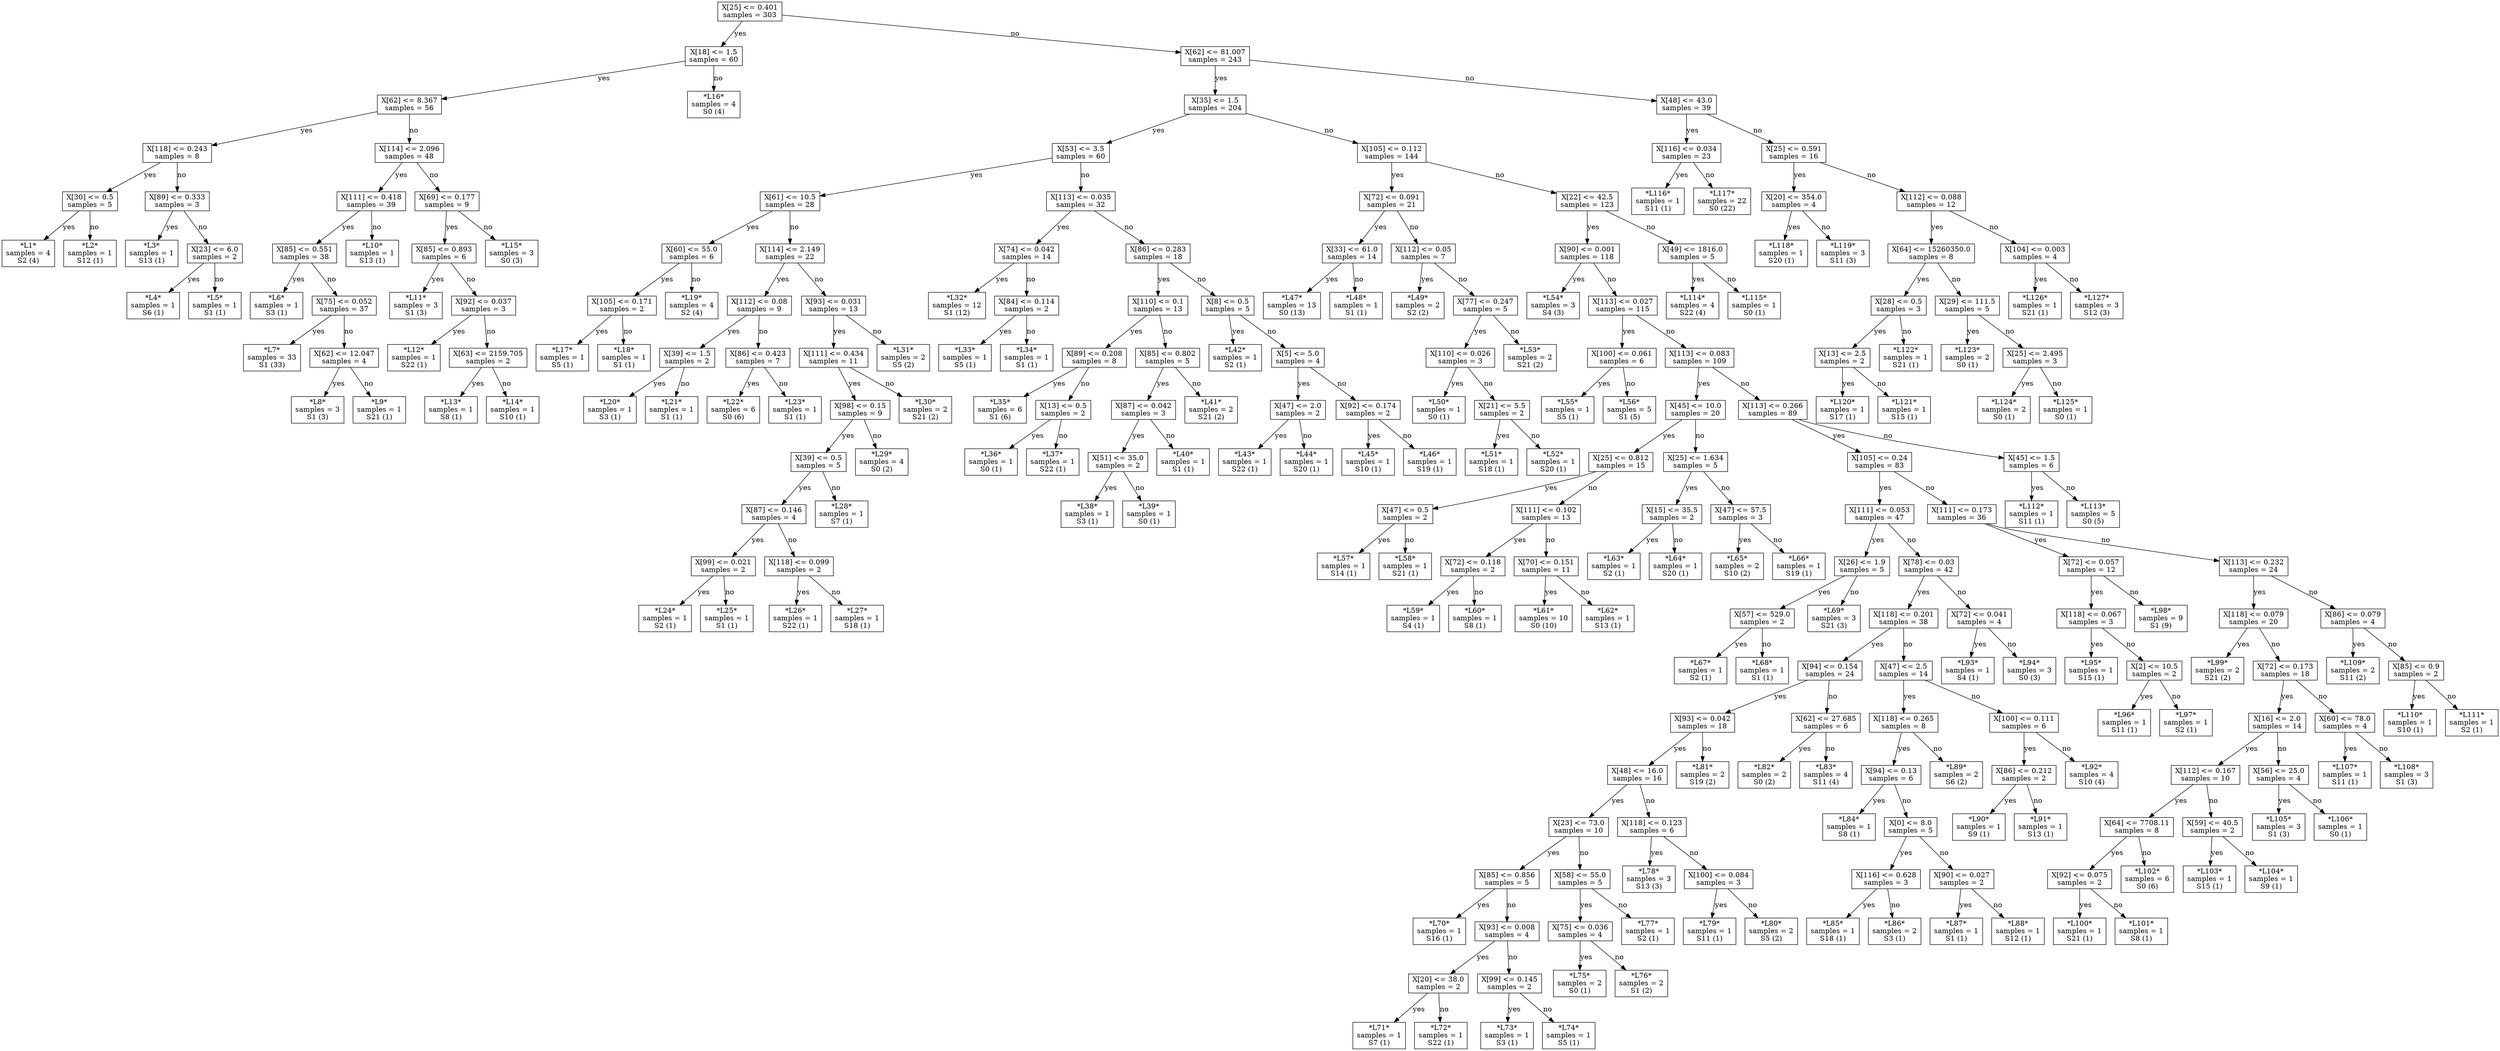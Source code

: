 digraph Tree {
node [shape=box] ;
0 [label="X[25] <= 0.401\nsamples = 303\n"] ;
1 [label="X[18] <= 1.5\nsamples = 60\n"] ;
0 -> 1 [label="yes"];
2 [label="X[62] <= 8.367\nsamples = 56\n"] ;
1 -> 2 [label="yes"];
3 [label="X[118] <= 0.243\nsamples = 8\n"] ;
2 -> 3 [label="yes"];
4 [label="X[30] <= 0.5\nsamples = 5\n"] ;
3 -> 4 [label="yes"];
5 [label="*L1*\nsamples = 4\nS2 (4)\n"] ;
4 -> 5 [label="yes"];
6 [label="*L2*\nsamples = 1\nS12 (1)\n"] ;
4 -> 6 [label="no"];
7 [label="X[89] <= 0.333\nsamples = 3\n"] ;
3 -> 7 [label="no"];
8 [label="*L3*\nsamples = 1\nS13 (1)\n"] ;
7 -> 8 [label="yes"];
9 [label="X[23] <= 6.0\nsamples = 2\n"] ;
7 -> 9 [label="no"];
10 [label="*L4*\nsamples = 1\nS6 (1)\n"] ;
9 -> 10 [label="yes"];
11 [label="*L5*\nsamples = 1\nS1 (1)\n"] ;
9 -> 11 [label="no"];
12 [label="X[114] <= 2.096\nsamples = 48\n"] ;
2 -> 12 [label="no"];
13 [label="X[111] <= 0.418\nsamples = 39\n"] ;
12 -> 13 [label="yes"];
14 [label="X[85] <= 0.551\nsamples = 38\n"] ;
13 -> 14 [label="yes"];
15 [label="*L6*\nsamples = 1\nS3 (1)\n"] ;
14 -> 15 [label="yes"];
16 [label="X[75] <= 0.052\nsamples = 37\n"] ;
14 -> 16 [label="no"];
17 [label="*L7*\nsamples = 33\nS1 (33)\n"] ;
16 -> 17 [label="yes"];
18 [label="X[62] <= 12.047\nsamples = 4\n"] ;
16 -> 18 [label="no"];
19 [label="*L8*\nsamples = 3\nS1 (3)\n"] ;
18 -> 19 [label="yes"];
20 [label="*L9*\nsamples = 1\nS21 (1)\n"] ;
18 -> 20 [label="no"];
21 [label="*L10*\nsamples = 1\nS13 (1)\n"] ;
13 -> 21 [label="no"];
22 [label="X[69] <= 0.177\nsamples = 9\n"] ;
12 -> 22 [label="no"];
23 [label="X[85] <= 0.893\nsamples = 6\n"] ;
22 -> 23 [label="yes"];
24 [label="*L11*\nsamples = 3\nS1 (3)\n"] ;
23 -> 24 [label="yes"];
25 [label="X[92] <= 0.037\nsamples = 3\n"] ;
23 -> 25 [label="no"];
26 [label="*L12*\nsamples = 1\nS22 (1)\n"] ;
25 -> 26 [label="yes"];
27 [label="X[63] <= 2159.705\nsamples = 2\n"] ;
25 -> 27 [label="no"];
28 [label="*L13*\nsamples = 1\nS8 (1)\n"] ;
27 -> 28 [label="yes"];
29 [label="*L14*\nsamples = 1\nS10 (1)\n"] ;
27 -> 29 [label="no"];
30 [label="*L15*\nsamples = 3\nS0 (3)\n"] ;
22 -> 30 [label="no"];
31 [label="*L16*\nsamples = 4\nS0 (4)\n"] ;
1 -> 31 [label="no"];
32 [label="X[62] <= 81.007\nsamples = 243\n"] ;
0 -> 32 [label="no"];
33 [label="X[35] <= 1.5\nsamples = 204\n"] ;
32 -> 33 [label="yes"];
34 [label="X[53] <= 3.5\nsamples = 60\n"] ;
33 -> 34 [label="yes"];
35 [label="X[61] <= 10.5\nsamples = 28\n"] ;
34 -> 35 [label="yes"];
36 [label="X[60] <= 55.0\nsamples = 6\n"] ;
35 -> 36 [label="yes"];
37 [label="X[105] <= 0.171\nsamples = 2\n"] ;
36 -> 37 [label="yes"];
38 [label="*L17*\nsamples = 1\nS5 (1)\n"] ;
37 -> 38 [label="yes"];
39 [label="*L18*\nsamples = 1\nS1 (1)\n"] ;
37 -> 39 [label="no"];
40 [label="*L19*\nsamples = 4\nS2 (4)\n"] ;
36 -> 40 [label="no"];
41 [label="X[114] <= 2.149\nsamples = 22\n"] ;
35 -> 41 [label="no"];
42 [label="X[112] <= 0.08\nsamples = 9\n"] ;
41 -> 42 [label="yes"];
43 [label="X[39] <= 1.5\nsamples = 2\n"] ;
42 -> 43 [label="yes"];
44 [label="*L20*\nsamples = 1\nS3 (1)\n"] ;
43 -> 44 [label="yes"];
45 [label="*L21*\nsamples = 1\nS1 (1)\n"] ;
43 -> 45 [label="no"];
46 [label="X[86] <= 0.423\nsamples = 7\n"] ;
42 -> 46 [label="no"];
47 [label="*L22*\nsamples = 6\nS0 (6)\n"] ;
46 -> 47 [label="yes"];
48 [label="*L23*\nsamples = 1\nS1 (1)\n"] ;
46 -> 48 [label="no"];
49 [label="X[93] <= 0.031\nsamples = 13\n"] ;
41 -> 49 [label="no"];
50 [label="X[111] <= 0.434\nsamples = 11\n"] ;
49 -> 50 [label="yes"];
51 [label="X[98] <= 0.15\nsamples = 9\n"] ;
50 -> 51 [label="yes"];
52 [label="X[39] <= 0.5\nsamples = 5\n"] ;
51 -> 52 [label="yes"];
53 [label="X[87] <= 0.146\nsamples = 4\n"] ;
52 -> 53 [label="yes"];
54 [label="X[99] <= 0.021\nsamples = 2\n"] ;
53 -> 54 [label="yes"];
55 [label="*L24*\nsamples = 1\nS2 (1)\n"] ;
54 -> 55 [label="yes"];
56 [label="*L25*\nsamples = 1\nS1 (1)\n"] ;
54 -> 56 [label="no"];
57 [label="X[118] <= 0.099\nsamples = 2\n"] ;
53 -> 57 [label="no"];
58 [label="*L26*\nsamples = 1\nS22 (1)\n"] ;
57 -> 58 [label="yes"];
59 [label="*L27*\nsamples = 1\nS18 (1)\n"] ;
57 -> 59 [label="no"];
60 [label="*L28*\nsamples = 1\nS7 (1)\n"] ;
52 -> 60 [label="no"];
61 [label="*L29*\nsamples = 4\nS0 (2)\n"] ;
51 -> 61 [label="no"];
62 [label="*L30*\nsamples = 2\nS21 (2)\n"] ;
50 -> 62 [label="no"];
63 [label="*L31*\nsamples = 2\nS5 (2)\n"] ;
49 -> 63 [label="no"];
64 [label="X[113] <= 0.035\nsamples = 32\n"] ;
34 -> 64 [label="no"];
65 [label="X[74] <= 0.042\nsamples = 14\n"] ;
64 -> 65 [label="yes"];
66 [label="*L32*\nsamples = 12\nS1 (12)\n"] ;
65 -> 66 [label="yes"];
67 [label="X[84] <= 0.114\nsamples = 2\n"] ;
65 -> 67 [label="no"];
68 [label="*L33*\nsamples = 1\nS5 (1)\n"] ;
67 -> 68 [label="yes"];
69 [label="*L34*\nsamples = 1\nS1 (1)\n"] ;
67 -> 69 [label="no"];
70 [label="X[86] <= 0.283\nsamples = 18\n"] ;
64 -> 70 [label="no"];
71 [label="X[110] <= 0.1\nsamples = 13\n"] ;
70 -> 71 [label="yes"];
72 [label="X[89] <= 0.208\nsamples = 8\n"] ;
71 -> 72 [label="yes"];
73 [label="*L35*\nsamples = 6\nS1 (6)\n"] ;
72 -> 73 [label="yes"];
74 [label="X[13] <= 0.5\nsamples = 2\n"] ;
72 -> 74 [label="no"];
75 [label="*L36*\nsamples = 1\nS0 (1)\n"] ;
74 -> 75 [label="yes"];
76 [label="*L37*\nsamples = 1\nS22 (1)\n"] ;
74 -> 76 [label="no"];
77 [label="X[85] <= 0.802\nsamples = 5\n"] ;
71 -> 77 [label="no"];
78 [label="X[87] <= 0.042\nsamples = 3\n"] ;
77 -> 78 [label="yes"];
79 [label="X[51] <= 35.0\nsamples = 2\n"] ;
78 -> 79 [label="yes"];
80 [label="*L38*\nsamples = 1\nS3 (1)\n"] ;
79 -> 80 [label="yes"];
81 [label="*L39*\nsamples = 1\nS0 (1)\n"] ;
79 -> 81 [label="no"];
82 [label="*L40*\nsamples = 1\nS1 (1)\n"] ;
78 -> 82 [label="no"];
83 [label="*L41*\nsamples = 2\nS21 (2)\n"] ;
77 -> 83 [label="no"];
84 [label="X[8] <= 0.5\nsamples = 5\n"] ;
70 -> 84 [label="no"];
85 [label="*L42*\nsamples = 1\nS2 (1)\n"] ;
84 -> 85 [label="yes"];
86 [label="X[5] <= 5.0\nsamples = 4\n"] ;
84 -> 86 [label="no"];
87 [label="X[47] <= 2.0\nsamples = 2\n"] ;
86 -> 87 [label="yes"];
88 [label="*L43*\nsamples = 1\nS22 (1)\n"] ;
87 -> 88 [label="yes"];
89 [label="*L44*\nsamples = 1\nS20 (1)\n"] ;
87 -> 89 [label="no"];
90 [label="X[92] <= 0.174\nsamples = 2\n"] ;
86 -> 90 [label="no"];
91 [label="*L45*\nsamples = 1\nS10 (1)\n"] ;
90 -> 91 [label="yes"];
92 [label="*L46*\nsamples = 1\nS19 (1)\n"] ;
90 -> 92 [label="no"];
93 [label="X[105] <= 0.112\nsamples = 144\n"] ;
33 -> 93 [label="no"];
94 [label="X[72] <= 0.091\nsamples = 21\n"] ;
93 -> 94 [label="yes"];
95 [label="X[33] <= 61.0\nsamples = 14\n"] ;
94 -> 95 [label="yes"];
96 [label="*L47*\nsamples = 13\nS0 (13)\n"] ;
95 -> 96 [label="yes"];
97 [label="*L48*\nsamples = 1\nS1 (1)\n"] ;
95 -> 97 [label="no"];
98 [label="X[112] <= 0.05\nsamples = 7\n"] ;
94 -> 98 [label="no"];
99 [label="*L49*\nsamples = 2\nS2 (2)\n"] ;
98 -> 99 [label="yes"];
100 [label="X[77] <= 0.247\nsamples = 5\n"] ;
98 -> 100 [label="no"];
101 [label="X[110] <= 0.026\nsamples = 3\n"] ;
100 -> 101 [label="yes"];
102 [label="*L50*\nsamples = 1\nS0 (1)\n"] ;
101 -> 102 [label="yes"];
103 [label="X[21] <= 5.5\nsamples = 2\n"] ;
101 -> 103 [label="no"];
104 [label="*L51*\nsamples = 1\nS18 (1)\n"] ;
103 -> 104 [label="yes"];
105 [label="*L52*\nsamples = 1\nS20 (1)\n"] ;
103 -> 105 [label="no"];
106 [label="*L53*\nsamples = 2\nS21 (2)\n"] ;
100 -> 106 [label="no"];
107 [label="X[22] <= 42.5\nsamples = 123\n"] ;
93 -> 107 [label="no"];
108 [label="X[90] <= 0.001\nsamples = 118\n"] ;
107 -> 108 [label="yes"];
109 [label="*L54*\nsamples = 3\nS4 (3)\n"] ;
108 -> 109 [label="yes"];
110 [label="X[113] <= 0.027\nsamples = 115\n"] ;
108 -> 110 [label="no"];
111 [label="X[100] <= 0.061\nsamples = 6\n"] ;
110 -> 111 [label="yes"];
112 [label="*L55*\nsamples = 1\nS5 (1)\n"] ;
111 -> 112 [label="yes"];
113 [label="*L56*\nsamples = 5\nS1 (5)\n"] ;
111 -> 113 [label="no"];
114 [label="X[113] <= 0.083\nsamples = 109\n"] ;
110 -> 114 [label="no"];
115 [label="X[45] <= 10.0\nsamples = 20\n"] ;
114 -> 115 [label="yes"];
116 [label="X[25] <= 0.812\nsamples = 15\n"] ;
115 -> 116 [label="yes"];
117 [label="X[47] <= 0.5\nsamples = 2\n"] ;
116 -> 117 [label="yes"];
118 [label="*L57*\nsamples = 1\nS14 (1)\n"] ;
117 -> 118 [label="yes"];
119 [label="*L58*\nsamples = 1\nS21 (1)\n"] ;
117 -> 119 [label="no"];
120 [label="X[111] <= 0.102\nsamples = 13\n"] ;
116 -> 120 [label="no"];
121 [label="X[72] <= 0.118\nsamples = 2\n"] ;
120 -> 121 [label="yes"];
122 [label="*L59*\nsamples = 1\nS4 (1)\n"] ;
121 -> 122 [label="yes"];
123 [label="*L60*\nsamples = 1\nS8 (1)\n"] ;
121 -> 123 [label="no"];
124 [label="X[70] <= 0.151\nsamples = 11\n"] ;
120 -> 124 [label="no"];
125 [label="*L61*\nsamples = 10\nS0 (10)\n"] ;
124 -> 125 [label="yes"];
126 [label="*L62*\nsamples = 1\nS13 (1)\n"] ;
124 -> 126 [label="no"];
127 [label="X[25] <= 1.634\nsamples = 5\n"] ;
115 -> 127 [label="no"];
128 [label="X[15] <= 35.5\nsamples = 2\n"] ;
127 -> 128 [label="yes"];
129 [label="*L63*\nsamples = 1\nS2 (1)\n"] ;
128 -> 129 [label="yes"];
130 [label="*L64*\nsamples = 1\nS20 (1)\n"] ;
128 -> 130 [label="no"];
131 [label="X[47] <= 57.5\nsamples = 3\n"] ;
127 -> 131 [label="no"];
132 [label="*L65*\nsamples = 2\nS10 (2)\n"] ;
131 -> 132 [label="yes"];
133 [label="*L66*\nsamples = 1\nS19 (1)\n"] ;
131 -> 133 [label="no"];
134 [label="X[113] <= 0.266\nsamples = 89\n"] ;
114 -> 134 [label="no"];
135 [label="X[105] <= 0.24\nsamples = 83\n"] ;
134 -> 135 [label="yes"];
136 [label="X[111] <= 0.053\nsamples = 47\n"] ;
135 -> 136 [label="yes"];
137 [label="X[26] <= 1.9\nsamples = 5\n"] ;
136 -> 137 [label="yes"];
138 [label="X[57] <= 529.0\nsamples = 2\n"] ;
137 -> 138 [label="yes"];
139 [label="*L67*\nsamples = 1\nS2 (1)\n"] ;
138 -> 139 [label="yes"];
140 [label="*L68*\nsamples = 1\nS1 (1)\n"] ;
138 -> 140 [label="no"];
141 [label="*L69*\nsamples = 3\nS21 (3)\n"] ;
137 -> 141 [label="no"];
142 [label="X[78] <= 0.03\nsamples = 42\n"] ;
136 -> 142 [label="no"];
143 [label="X[118] <= 0.201\nsamples = 38\n"] ;
142 -> 143 [label="yes"];
144 [label="X[94] <= 0.154\nsamples = 24\n"] ;
143 -> 144 [label="yes"];
145 [label="X[93] <= 0.042\nsamples = 18\n"] ;
144 -> 145 [label="yes"];
146 [label="X[48] <= 16.0\nsamples = 16\n"] ;
145 -> 146 [label="yes"];
147 [label="X[23] <= 73.0\nsamples = 10\n"] ;
146 -> 147 [label="yes"];
148 [label="X[85] <= 0.856\nsamples = 5\n"] ;
147 -> 148 [label="yes"];
149 [label="*L70*\nsamples = 1\nS16 (1)\n"] ;
148 -> 149 [label="yes"];
150 [label="X[93] <= 0.008\nsamples = 4\n"] ;
148 -> 150 [label="no"];
151 [label="X[20] <= 38.0\nsamples = 2\n"] ;
150 -> 151 [label="yes"];
152 [label="*L71*\nsamples = 1\nS7 (1)\n"] ;
151 -> 152 [label="yes"];
153 [label="*L72*\nsamples = 1\nS22 (1)\n"] ;
151 -> 153 [label="no"];
154 [label="X[99] <= 0.145\nsamples = 2\n"] ;
150 -> 154 [label="no"];
155 [label="*L73*\nsamples = 1\nS3 (1)\n"] ;
154 -> 155 [label="yes"];
156 [label="*L74*\nsamples = 1\nS5 (1)\n"] ;
154 -> 156 [label="no"];
157 [label="X[58] <= 55.0\nsamples = 5\n"] ;
147 -> 157 [label="no"];
158 [label="X[75] <= 0.036\nsamples = 4\n"] ;
157 -> 158 [label="yes"];
159 [label="*L75*\nsamples = 2\nS0 (1)\n"] ;
158 -> 159 [label="yes"];
160 [label="*L76*\nsamples = 2\nS1 (2)\n"] ;
158 -> 160 [label="no"];
161 [label="*L77*\nsamples = 1\nS2 (1)\n"] ;
157 -> 161 [label="no"];
162 [label="X[118] <= 0.123\nsamples = 6\n"] ;
146 -> 162 [label="no"];
163 [label="*L78*\nsamples = 3\nS13 (3)\n"] ;
162 -> 163 [label="yes"];
164 [label="X[100] <= 0.084\nsamples = 3\n"] ;
162 -> 164 [label="no"];
165 [label="*L79*\nsamples = 1\nS11 (1)\n"] ;
164 -> 165 [label="yes"];
166 [label="*L80*\nsamples = 2\nS5 (2)\n"] ;
164 -> 166 [label="no"];
167 [label="*L81*\nsamples = 2\nS19 (2)\n"] ;
145 -> 167 [label="no"];
168 [label="X[62] <= 27.685\nsamples = 6\n"] ;
144 -> 168 [label="no"];
169 [label="*L82*\nsamples = 2\nS0 (2)\n"] ;
168 -> 169 [label="yes"];
170 [label="*L83*\nsamples = 4\nS11 (4)\n"] ;
168 -> 170 [label="no"];
171 [label="X[47] <= 2.5\nsamples = 14\n"] ;
143 -> 171 [label="no"];
172 [label="X[118] <= 0.265\nsamples = 8\n"] ;
171 -> 172 [label="yes"];
173 [label="X[94] <= 0.13\nsamples = 6\n"] ;
172 -> 173 [label="yes"];
174 [label="*L84*\nsamples = 1\nS8 (1)\n"] ;
173 -> 174 [label="yes"];
175 [label="X[0] <= 8.0\nsamples = 5\n"] ;
173 -> 175 [label="no"];
176 [label="X[116] <= 0.628\nsamples = 3\n"] ;
175 -> 176 [label="yes"];
177 [label="*L85*\nsamples = 1\nS18 (1)\n"] ;
176 -> 177 [label="yes"];
178 [label="*L86*\nsamples = 2\nS3 (1)\n"] ;
176 -> 178 [label="no"];
179 [label="X[90] <= 0.027\nsamples = 2\n"] ;
175 -> 179 [label="no"];
180 [label="*L87*\nsamples = 1\nS1 (1)\n"] ;
179 -> 180 [label="yes"];
181 [label="*L88*\nsamples = 1\nS12 (1)\n"] ;
179 -> 181 [label="no"];
182 [label="*L89*\nsamples = 2\nS6 (2)\n"] ;
172 -> 182 [label="no"];
183 [label="X[100] <= 0.111\nsamples = 6\n"] ;
171 -> 183 [label="no"];
184 [label="X[86] <= 0.212\nsamples = 2\n"] ;
183 -> 184 [label="yes"];
185 [label="*L90*\nsamples = 1\nS9 (1)\n"] ;
184 -> 185 [label="yes"];
186 [label="*L91*\nsamples = 1\nS13 (1)\n"] ;
184 -> 186 [label="no"];
187 [label="*L92*\nsamples = 4\nS10 (4)\n"] ;
183 -> 187 [label="no"];
188 [label="X[72] <= 0.041\nsamples = 4\n"] ;
142 -> 188 [label="no"];
189 [label="*L93*\nsamples = 1\nS4 (1)\n"] ;
188 -> 189 [label="yes"];
190 [label="*L94*\nsamples = 3\nS0 (3)\n"] ;
188 -> 190 [label="no"];
191 [label="X[111] <= 0.173\nsamples = 36\n"] ;
135 -> 191 [label="no"];
192 [label="X[72] <= 0.057\nsamples = 12\n"] ;
191 -> 192 [label="yes"];
193 [label="X[118] <= 0.067\nsamples = 3\n"] ;
192 -> 193 [label="yes"];
194 [label="*L95*\nsamples = 1\nS15 (1)\n"] ;
193 -> 194 [label="yes"];
195 [label="X[2] <= 10.5\nsamples = 2\n"] ;
193 -> 195 [label="no"];
196 [label="*L96*\nsamples = 1\nS11 (1)\n"] ;
195 -> 196 [label="yes"];
197 [label="*L97*\nsamples = 1\nS2 (1)\n"] ;
195 -> 197 [label="no"];
198 [label="*L98*\nsamples = 9\nS1 (9)\n"] ;
192 -> 198 [label="no"];
199 [label="X[113] <= 0.232\nsamples = 24\n"] ;
191 -> 199 [label="no"];
200 [label="X[118] <= 0.079\nsamples = 20\n"] ;
199 -> 200 [label="yes"];
201 [label="*L99*\nsamples = 2\nS21 (2)\n"] ;
200 -> 201 [label="yes"];
202 [label="X[72] <= 0.173\nsamples = 18\n"] ;
200 -> 202 [label="no"];
203 [label="X[16] <= 2.0\nsamples = 14\n"] ;
202 -> 203 [label="yes"];
204 [label="X[112] <= 0.167\nsamples = 10\n"] ;
203 -> 204 [label="yes"];
205 [label="X[64] <= 7708.11\nsamples = 8\n"] ;
204 -> 205 [label="yes"];
206 [label="X[92] <= 0.075\nsamples = 2\n"] ;
205 -> 206 [label="yes"];
207 [label="*L100*\nsamples = 1\nS21 (1)\n"] ;
206 -> 207 [label="yes"];
208 [label="*L101*\nsamples = 1\nS8 (1)\n"] ;
206 -> 208 [label="no"];
209 [label="*L102*\nsamples = 6\nS0 (6)\n"] ;
205 -> 209 [label="no"];
210 [label="X[59] <= 40.5\nsamples = 2\n"] ;
204 -> 210 [label="no"];
211 [label="*L103*\nsamples = 1\nS15 (1)\n"] ;
210 -> 211 [label="yes"];
212 [label="*L104*\nsamples = 1\nS9 (1)\n"] ;
210 -> 212 [label="no"];
213 [label="X[56] <= 25.0\nsamples = 4\n"] ;
203 -> 213 [label="no"];
214 [label="*L105*\nsamples = 3\nS1 (3)\n"] ;
213 -> 214 [label="yes"];
215 [label="*L106*\nsamples = 1\nS0 (1)\n"] ;
213 -> 215 [label="no"];
216 [label="X[60] <= 78.0\nsamples = 4\n"] ;
202 -> 216 [label="no"];
217 [label="*L107*\nsamples = 1\nS11 (1)\n"] ;
216 -> 217 [label="yes"];
218 [label="*L108*\nsamples = 3\nS1 (3)\n"] ;
216 -> 218 [label="no"];
219 [label="X[86] <= 0.079\nsamples = 4\n"] ;
199 -> 219 [label="no"];
220 [label="*L109*\nsamples = 2\nS11 (2)\n"] ;
219 -> 220 [label="yes"];
221 [label="X[85] <= 0.9\nsamples = 2\n"] ;
219 -> 221 [label="no"];
222 [label="*L110*\nsamples = 1\nS10 (1)\n"] ;
221 -> 222 [label="yes"];
223 [label="*L111*\nsamples = 1\nS2 (1)\n"] ;
221 -> 223 [label="no"];
224 [label="X[45] <= 1.5\nsamples = 6\n"] ;
134 -> 224 [label="no"];
225 [label="*L112*\nsamples = 1\nS11 (1)\n"] ;
224 -> 225 [label="yes"];
226 [label="*L113*\nsamples = 5\nS0 (5)\n"] ;
224 -> 226 [label="no"];
227 [label="X[49] <= 1816.0\nsamples = 5\n"] ;
107 -> 227 [label="no"];
228 [label="*L114*\nsamples = 4\nS22 (4)\n"] ;
227 -> 228 [label="yes"];
229 [label="*L115*\nsamples = 1\nS0 (1)\n"] ;
227 -> 229 [label="no"];
230 [label="X[48] <= 43.0\nsamples = 39\n"] ;
32 -> 230 [label="no"];
231 [label="X[116] <= 0.034\nsamples = 23\n"] ;
230 -> 231 [label="yes"];
232 [label="*L116*\nsamples = 1\nS11 (1)\n"] ;
231 -> 232 [label="yes"];
233 [label="*L117*\nsamples = 22\nS0 (22)\n"] ;
231 -> 233 [label="no"];
234 [label="X[25] <= 0.591\nsamples = 16\n"] ;
230 -> 234 [label="no"];
235 [label="X[20] <= 354.0\nsamples = 4\n"] ;
234 -> 235 [label="yes"];
236 [label="*L118*\nsamples = 1\nS20 (1)\n"] ;
235 -> 236 [label="yes"];
237 [label="*L119*\nsamples = 3\nS11 (3)\n"] ;
235 -> 237 [label="no"];
238 [label="X[112] <= 0.088\nsamples = 12\n"] ;
234 -> 238 [label="no"];
239 [label="X[64] <= 15260350.0\nsamples = 8\n"] ;
238 -> 239 [label="yes"];
240 [label="X[28] <= 0.5\nsamples = 3\n"] ;
239 -> 240 [label="yes"];
241 [label="X[13] <= 2.5\nsamples = 2\n"] ;
240 -> 241 [label="yes"];
242 [label="*L120*\nsamples = 1\nS17 (1)\n"] ;
241 -> 242 [label="yes"];
243 [label="*L121*\nsamples = 1\nS15 (1)\n"] ;
241 -> 243 [label="no"];
244 [label="*L122*\nsamples = 1\nS21 (1)\n"] ;
240 -> 244 [label="no"];
245 [label="X[29] <= 111.5\nsamples = 5\n"] ;
239 -> 245 [label="no"];
246 [label="*L123*\nsamples = 2\nS0 (1)\n"] ;
245 -> 246 [label="yes"];
247 [label="X[25] <= 2.495\nsamples = 3\n"] ;
245 -> 247 [label="no"];
248 [label="*L124*\nsamples = 2\nS0 (1)\n"] ;
247 -> 248 [label="yes"];
249 [label="*L125*\nsamples = 1\nS0 (1)\n"] ;
247 -> 249 [label="no"];
250 [label="X[104] <= 0.003\nsamples = 4\n"] ;
238 -> 250 [label="no"];
251 [label="*L126*\nsamples = 1\nS21 (1)\n"] ;
250 -> 251 [label="yes"];
252 [label="*L127*\nsamples = 3\nS12 (3)\n"] ;
250 -> 252 [label="no"];
}
